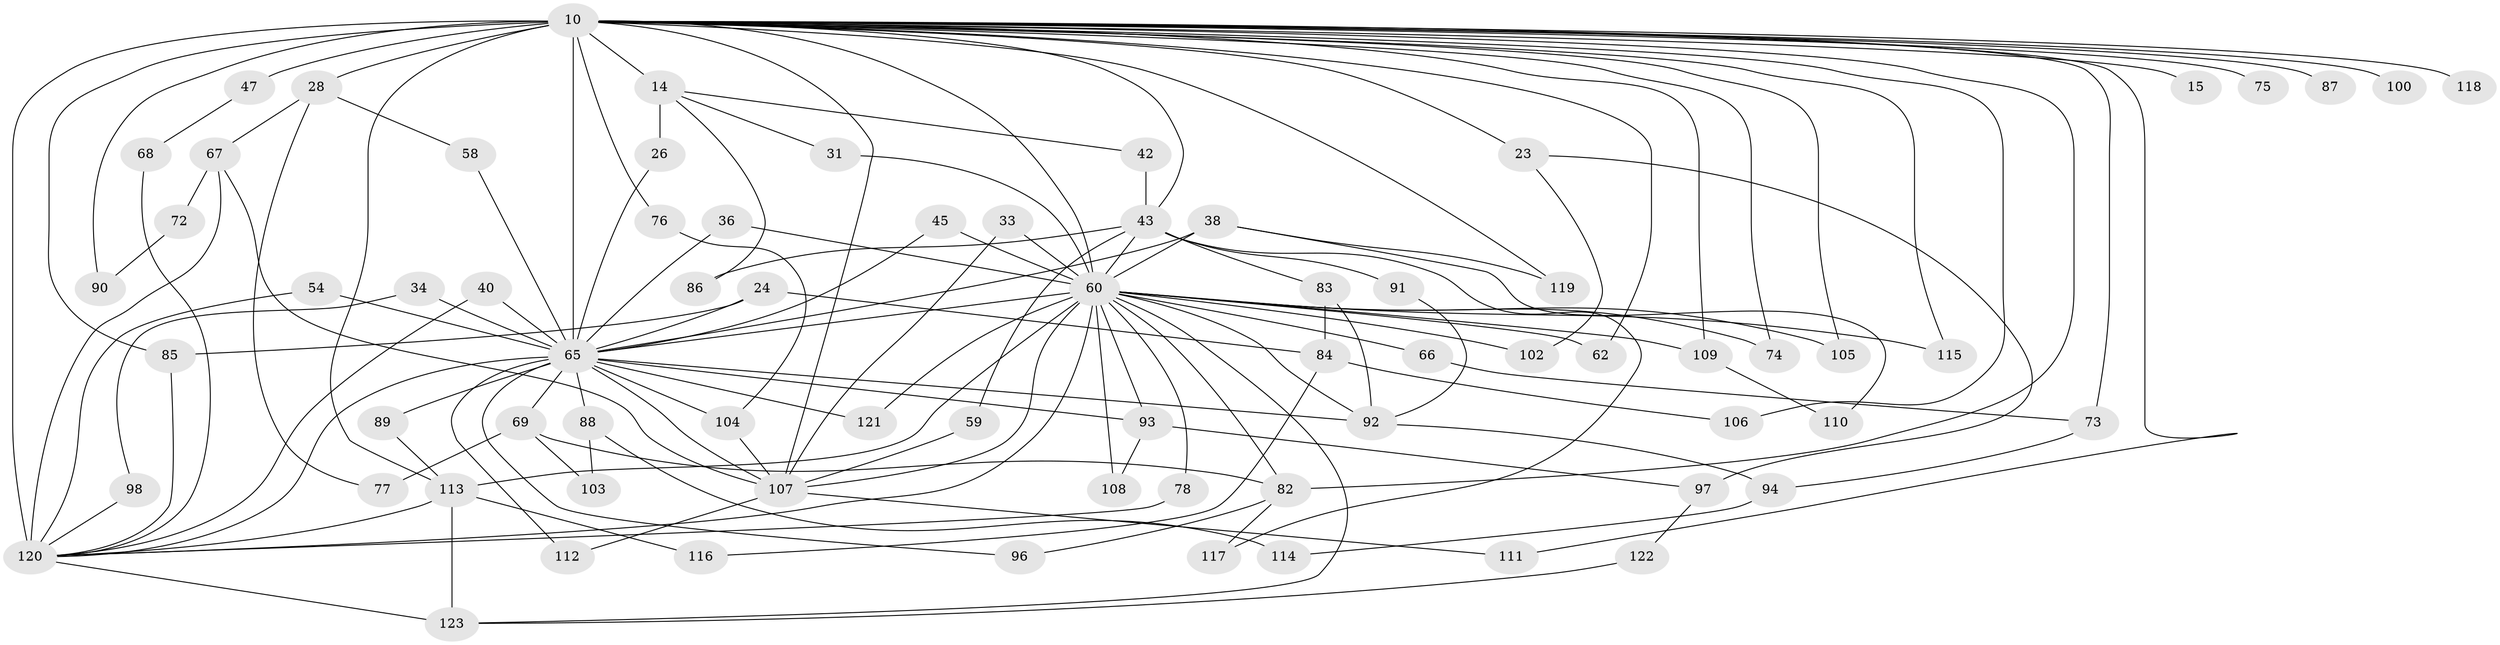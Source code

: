 // original degree distribution, {23: 0.008130081300813009, 46: 0.008130081300813009, 15: 0.024390243902439025, 24: 0.008130081300813009, 19: 0.008130081300813009, 25: 0.008130081300813009, 18: 0.008130081300813009, 22: 0.008130081300813009, 4: 0.12195121951219512, 5: 0.04065040650406504, 3: 0.17886178861788618, 2: 0.5365853658536586, 10: 0.008130081300813009, 7: 0.008130081300813009, 8: 0.008130081300813009, 6: 0.016260162601626018}
// Generated by graph-tools (version 1.1) at 2025/46/03/04/25 21:46:42]
// undirected, 73 vertices, 135 edges
graph export_dot {
graph [start="1"]
  node [color=gray90,style=filled];
  10 [super="+6+9"];
  14 [super="+12"];
  15;
  23;
  24;
  26;
  28;
  31;
  33 [super="+27"];
  34;
  36;
  38 [super="+30"];
  40;
  42;
  43 [super="+32"];
  45;
  47;
  54;
  58;
  59;
  60 [super="+29+2"];
  62;
  65 [super="+4+56"];
  66;
  67 [super="+44"];
  68;
  69;
  72;
  73 [super="+16"];
  74;
  75;
  76;
  77;
  78;
  82 [super="+71+51"];
  83;
  84;
  85 [super="+46"];
  86;
  87;
  88;
  89;
  90 [super="+19"];
  91;
  92 [super="+41"];
  93 [super="+48"];
  94;
  96;
  97;
  98;
  100;
  102;
  103;
  104 [super="+95"];
  105;
  106;
  107 [super="+17+101+80"];
  108 [super="+49"];
  109;
  110;
  111;
  112;
  113 [super="+25+81+64"];
  114;
  115;
  116;
  117;
  118;
  119;
  120 [super="+70+57+63"];
  121;
  122;
  123 [super="+99"];
  10 -- 14 [weight=3];
  10 -- 15 [weight=2];
  10 -- 47 [weight=2];
  10 -- 65 [weight=12];
  10 -- 75 [weight=2];
  10 -- 82 [weight=2];
  10 -- 87 [weight=2];
  10 -- 90 [weight=3];
  10 -- 100 [weight=2];
  10 -- 115;
  10 -- 73 [weight=3];
  10 -- 23 [weight=2];
  10 -- 105;
  10 -- 120 [weight=18];
  10 -- 62;
  10 -- 74;
  10 -- 76;
  10 -- 28 [weight=2];
  10 -- 106;
  10 -- 43;
  10 -- 109;
  10 -- 111;
  10 -- 118 [weight=2];
  10 -- 119;
  10 -- 107 [weight=2];
  10 -- 113;
  10 -- 60 [weight=6];
  10 -- 85;
  14 -- 31;
  14 -- 42;
  14 -- 26;
  14 -- 86;
  23 -- 97;
  23 -- 102;
  24 -- 84;
  24 -- 65 [weight=2];
  24 -- 85;
  26 -- 65;
  28 -- 58;
  28 -- 67;
  28 -- 77;
  31 -- 60;
  33 -- 107;
  33 -- 60 [weight=2];
  34 -- 98;
  34 -- 65 [weight=2];
  36 -- 65;
  36 -- 60;
  38 -- 119;
  38 -- 110;
  38 -- 65;
  38 -- 60 [weight=2];
  40 -- 65;
  40 -- 120;
  42 -- 43;
  43 -- 91;
  43 -- 83;
  43 -- 117;
  43 -- 86;
  43 -- 59;
  43 -- 60 [weight=3];
  45 -- 65;
  45 -- 60;
  47 -- 68;
  54 -- 65;
  54 -- 120;
  58 -- 65;
  59 -- 107;
  60 -- 65 [weight=3];
  60 -- 66;
  60 -- 74;
  60 -- 78;
  60 -- 92 [weight=2];
  60 -- 93;
  60 -- 102;
  60 -- 105;
  60 -- 107 [weight=3];
  60 -- 108 [weight=2];
  60 -- 109;
  60 -- 115;
  60 -- 120 [weight=3];
  60 -- 121;
  60 -- 62;
  60 -- 82 [weight=2];
  60 -- 123;
  60 -- 113 [weight=2];
  65 -- 69 [weight=2];
  65 -- 88 [weight=2];
  65 -- 89;
  65 -- 92;
  65 -- 93 [weight=2];
  65 -- 96;
  65 -- 121;
  65 -- 112;
  65 -- 104 [weight=2];
  65 -- 120 [weight=5];
  65 -- 107;
  66 -- 73;
  67 -- 72;
  67 -- 107;
  67 -- 120;
  68 -- 120;
  69 -- 77;
  69 -- 103;
  69 -- 82;
  72 -- 90;
  73 -- 94;
  76 -- 104;
  78 -- 120;
  82 -- 96;
  82 -- 117;
  83 -- 84;
  83 -- 92;
  84 -- 106;
  84 -- 116;
  85 -- 120;
  88 -- 103;
  88 -- 114;
  89 -- 113;
  91 -- 92;
  92 -- 94;
  93 -- 97;
  93 -- 108;
  94 -- 114;
  97 -- 122;
  98 -- 120;
  104 -- 107 [weight=2];
  107 -- 111;
  107 -- 112;
  109 -- 110;
  113 -- 116;
  113 -- 123;
  113 -- 120;
  120 -- 123 [weight=2];
  122 -- 123;
}
